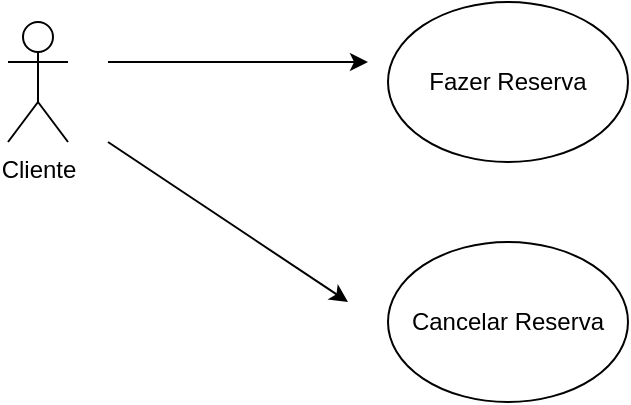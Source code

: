 <mxfile version="26.1.0">
  <diagram name="Página-1" id="B8srg19JYptdY4p_CNiw">
    <mxGraphModel dx="802" dy="428" grid="1" gridSize="10" guides="1" tooltips="1" connect="1" arrows="1" fold="1" page="1" pageScale="1" pageWidth="827" pageHeight="1169" math="0" shadow="0">
      <root>
        <mxCell id="0" />
        <mxCell id="1" parent="0" />
        <mxCell id="41zvRrQDUQ6pDLKBzgBa-1" value="Cliente" style="shape=umlActor;verticalLabelPosition=bottom;verticalAlign=top;html=1;outlineConnect=0;" vertex="1" parent="1">
          <mxGeometry x="130" y="180" width="30" height="60" as="geometry" />
        </mxCell>
        <mxCell id="41zvRrQDUQ6pDLKBzgBa-4" value="Fazer Reserva" style="ellipse;whiteSpace=wrap;html=1;" vertex="1" parent="1">
          <mxGeometry x="320" y="170" width="120" height="80" as="geometry" />
        </mxCell>
        <mxCell id="41zvRrQDUQ6pDLKBzgBa-5" value="Cancelar Reserva" style="ellipse;whiteSpace=wrap;html=1;" vertex="1" parent="1">
          <mxGeometry x="320" y="290" width="120" height="80" as="geometry" />
        </mxCell>
        <mxCell id="41zvRrQDUQ6pDLKBzgBa-6" value="" style="endArrow=classic;html=1;rounded=0;" edge="1" parent="1">
          <mxGeometry width="50" height="50" relative="1" as="geometry">
            <mxPoint x="180" y="200" as="sourcePoint" />
            <mxPoint x="310" y="200" as="targetPoint" />
          </mxGeometry>
        </mxCell>
        <mxCell id="41zvRrQDUQ6pDLKBzgBa-7" value="" style="endArrow=classic;html=1;rounded=0;" edge="1" parent="1">
          <mxGeometry width="50" height="50" relative="1" as="geometry">
            <mxPoint x="180" y="240" as="sourcePoint" />
            <mxPoint x="300" y="320" as="targetPoint" />
          </mxGeometry>
        </mxCell>
      </root>
    </mxGraphModel>
  </diagram>
</mxfile>
